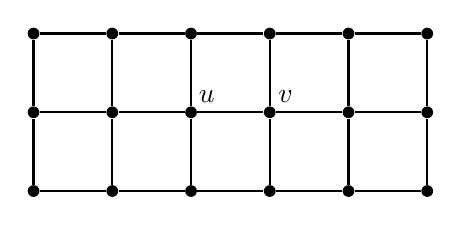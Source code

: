 \begin{tikzpicture}[dot/.style={circle,inner sep=1.5pt,fill}]

\foreach \x in {0,1,...,5}{
	\foreach \a in {0,1,2}{
		\node[dot] (\x\a) at (\x,\a) {};
}}
\foreach \x [evaluate=\x as \y using {int(\x+1)}] in {0,1,...,4}{
	\foreach \a [evaluate=\a as \b using {int(\a+1)}] in {0,1}{
		\draw[thick,-](\x\a) -- (\x\b);
		\draw[thick,-](\x\a) -- (\y\a);
	}
}
\foreach \x [evaluate=\x as \y using {int(\x+1)}] in {0,1,...,4}{
	\draw[thick,-](\x2) -- (\y2);
}
\foreach \a [evaluate=\a as \b using {int(\a+1)}] in {0,1}{
	\draw[thick,-](5\a) -- (5\b);
}
\node at ([shift={(0.2,0.2)}]21) {$u$};
\node at ([shift={(0.2,0.2)}]31) {$v$};
\end{tikzpicture}